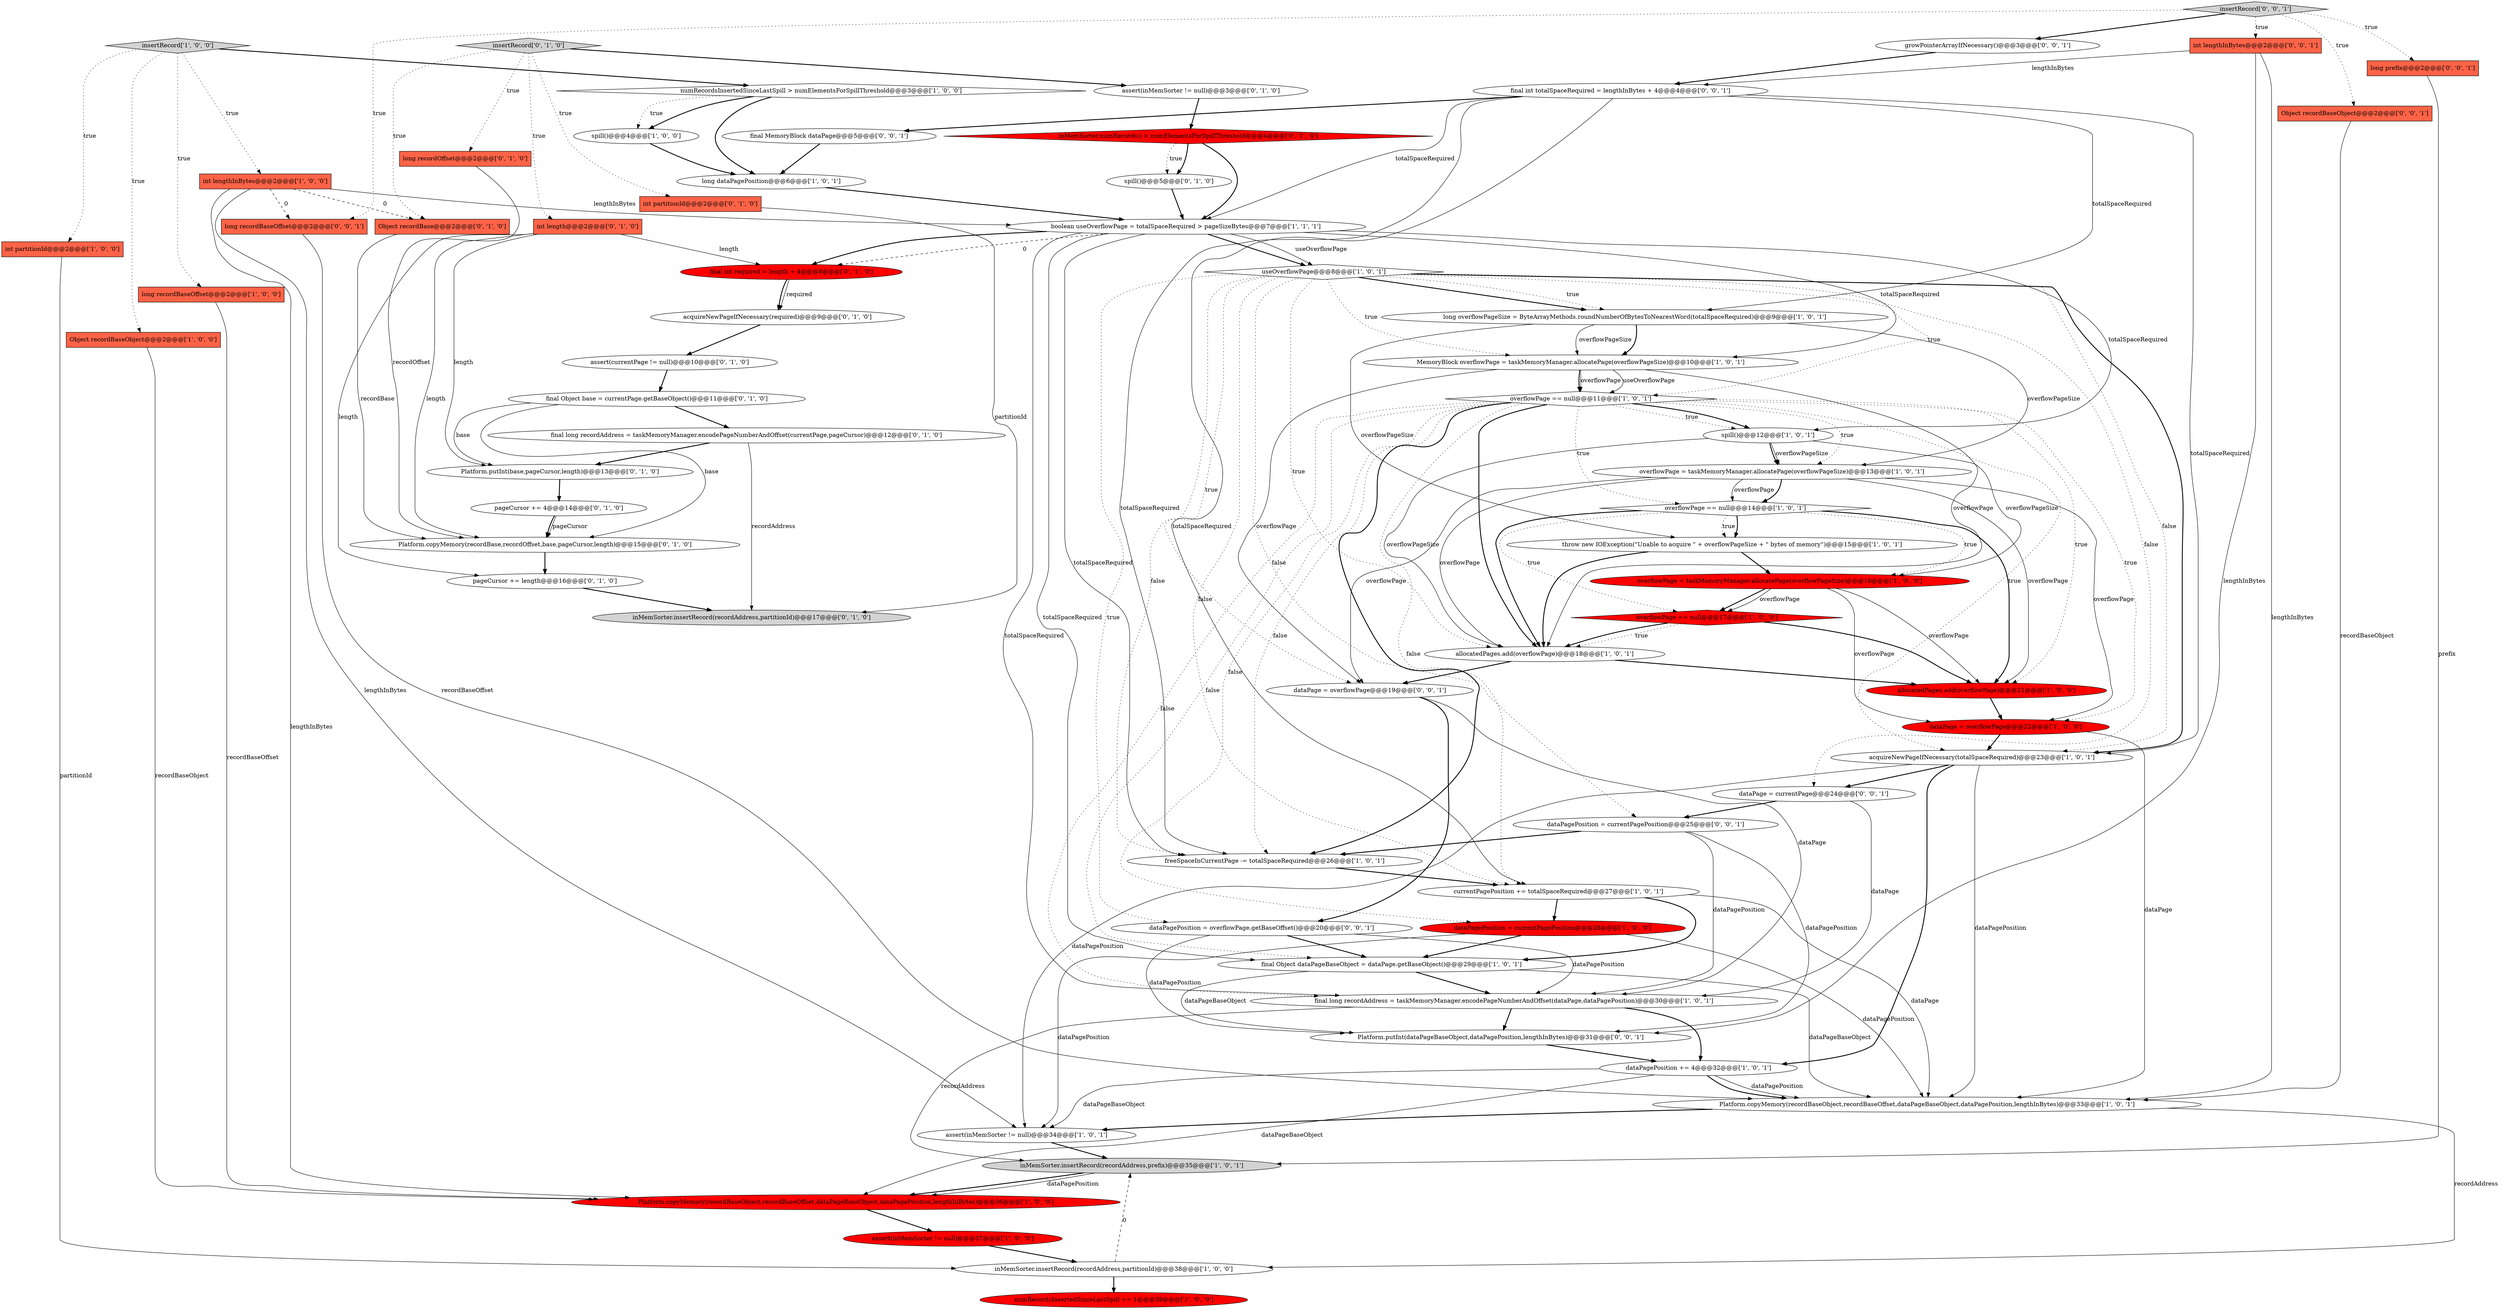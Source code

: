 digraph {
38 [style = filled, label = "long recordOffset@@@2@@@['0', '1', '0']", fillcolor = tomato, shape = box image = "AAA0AAABBB2BBB"];
65 [style = filled, label = "growPointerArrayIfNecessary()@@@3@@@['0', '0', '1']", fillcolor = white, shape = ellipse image = "AAA0AAABBB3BBB"];
31 [style = filled, label = "Platform.copyMemory(recordBaseObject,recordBaseOffset,dataPageBaseObject,dataPagePosition,lengthInBytes)@@@33@@@['1', '0', '1']", fillcolor = white, shape = ellipse image = "AAA0AAABBB1BBB"];
59 [style = filled, label = "long prefix@@@2@@@['0', '0', '1']", fillcolor = tomato, shape = box image = "AAA0AAABBB3BBB"];
64 [style = filled, label = "insertRecord['0', '0', '1']", fillcolor = lightgray, shape = diamond image = "AAA0AAABBB3BBB"];
18 [style = filled, label = "assert(inMemSorter != null)@@@37@@@['1', '0', '0']", fillcolor = red, shape = ellipse image = "AAA1AAABBB1BBB"];
24 [style = filled, label = "overflowPage == null@@@14@@@['1', '0', '1']", fillcolor = white, shape = diamond image = "AAA0AAABBB1BBB"];
7 [style = filled, label = "throw new IOException(\"Unable to acquire \" + overflowPageSize + \" bytes of memory\")@@@15@@@['1', '0', '1']", fillcolor = white, shape = ellipse image = "AAA0AAABBB1BBB"];
63 [style = filled, label = "dataPage = currentPage@@@24@@@['0', '0', '1']", fillcolor = white, shape = ellipse image = "AAA0AAABBB3BBB"];
57 [style = filled, label = "final MemoryBlock dataPage@@@5@@@['0', '0', '1']", fillcolor = white, shape = ellipse image = "AAA0AAABBB3BBB"];
5 [style = filled, label = "allocatedPages.add(overflowPage)@@@18@@@['1', '0', '1']", fillcolor = white, shape = ellipse image = "AAA0AAABBB1BBB"];
29 [style = filled, label = "long recordBaseOffset@@@2@@@['1', '0', '0']", fillcolor = tomato, shape = box image = "AAA0AAABBB1BBB"];
46 [style = filled, label = "int length@@@2@@@['0', '1', '0']", fillcolor = tomato, shape = box image = "AAA0AAABBB2BBB"];
35 [style = filled, label = "int lengthInBytes@@@2@@@['1', '0', '0']", fillcolor = tomato, shape = box image = "AAA1AAABBB1BBB"];
10 [style = filled, label = "MemoryBlock overflowPage = taskMemoryManager.allocatePage(overflowPageSize)@@@10@@@['1', '0', '1']", fillcolor = white, shape = ellipse image = "AAA0AAABBB1BBB"];
2 [style = filled, label = "Platform.copyMemory(recordBaseObject,recordBaseOffset,dataPageBaseObject,dataPagePosition,lengthInBytes)@@@36@@@['1', '0', '0']", fillcolor = red, shape = ellipse image = "AAA1AAABBB1BBB"];
55 [style = filled, label = "Platform.putInt(dataPageBaseObject,dataPagePosition,lengthInBytes)@@@31@@@['0', '0', '1']", fillcolor = white, shape = ellipse image = "AAA0AAABBB3BBB"];
60 [style = filled, label = "dataPagePosition = currentPagePosition@@@25@@@['0', '0', '1']", fillcolor = white, shape = ellipse image = "AAA0AAABBB3BBB"];
56 [style = filled, label = "Object recordBaseObject@@@2@@@['0', '0', '1']", fillcolor = tomato, shape = box image = "AAA0AAABBB3BBB"];
52 [style = filled, label = "inMemSorter.numRecords() > numElementsForSpillThreshold@@@4@@@['0', '1', '0']", fillcolor = red, shape = diamond image = "AAA1AAABBB2BBB"];
36 [style = filled, label = "pageCursor += length@@@16@@@['0', '1', '0']", fillcolor = white, shape = ellipse image = "AAA0AAABBB2BBB"];
66 [style = filled, label = "dataPage = overflowPage@@@19@@@['0', '0', '1']", fillcolor = white, shape = ellipse image = "AAA0AAABBB3BBB"];
27 [style = filled, label = "final Object dataPageBaseObject = dataPage.getBaseObject()@@@29@@@['1', '0', '1']", fillcolor = white, shape = ellipse image = "AAA0AAABBB1BBB"];
13 [style = filled, label = "inMemSorter.insertRecord(recordAddress,prefix)@@@35@@@['1', '0', '1']", fillcolor = lightgray, shape = ellipse image = "AAA0AAABBB1BBB"];
25 [style = filled, label = "long overflowPageSize = ByteArrayMethods.roundNumberOfBytesToNearestWord(totalSpaceRequired)@@@9@@@['1', '0', '1']", fillcolor = white, shape = ellipse image = "AAA0AAABBB1BBB"];
15 [style = filled, label = "acquireNewPageIfNecessary(totalSpaceRequired)@@@23@@@['1', '0', '1']", fillcolor = white, shape = ellipse image = "AAA0AAABBB1BBB"];
40 [style = filled, label = "assert(inMemSorter != null)@@@3@@@['0', '1', '0']", fillcolor = white, shape = ellipse image = "AAA0AAABBB2BBB"];
53 [style = filled, label = "final int required = length + 4@@@8@@@['0', '1', '0']", fillcolor = red, shape = ellipse image = "AAA1AAABBB2BBB"];
19 [style = filled, label = "useOverflowPage@@@8@@@['1', '0', '1']", fillcolor = white, shape = diamond image = "AAA0AAABBB1BBB"];
6 [style = filled, label = "dataPagePosition = currentPagePosition@@@28@@@['1', '0', '0']", fillcolor = red, shape = ellipse image = "AAA1AAABBB1BBB"];
3 [style = filled, label = "overflowPage = taskMemoryManager.allocatePage(overflowPageSize)@@@13@@@['1', '0', '1']", fillcolor = white, shape = ellipse image = "AAA0AAABBB1BBB"];
32 [style = filled, label = "overflowPage = taskMemoryManager.allocatePage(overflowPageSize)@@@16@@@['1', '0', '0']", fillcolor = red, shape = ellipse image = "AAA1AAABBB1BBB"];
26 [style = filled, label = "spill()@@@12@@@['1', '0', '1']", fillcolor = white, shape = ellipse image = "AAA0AAABBB1BBB"];
30 [style = filled, label = "spill()@@@4@@@['1', '0', '0']", fillcolor = white, shape = ellipse image = "AAA0AAABBB1BBB"];
61 [style = filled, label = "final int totalSpaceRequired = lengthInBytes + 4@@@4@@@['0', '0', '1']", fillcolor = white, shape = ellipse image = "AAA0AAABBB3BBB"];
42 [style = filled, label = "int partitionId@@@2@@@['0', '1', '0']", fillcolor = tomato, shape = box image = "AAA0AAABBB2BBB"];
4 [style = filled, label = "overflowPage == null@@@11@@@['1', '0', '1']", fillcolor = white, shape = diamond image = "AAA0AAABBB1BBB"];
39 [style = filled, label = "Platform.putInt(base,pageCursor,length)@@@13@@@['0', '1', '0']", fillcolor = white, shape = ellipse image = "AAA0AAABBB2BBB"];
20 [style = filled, label = "int partitionId@@@2@@@['1', '0', '0']", fillcolor = tomato, shape = box image = "AAA0AAABBB1BBB"];
14 [style = filled, label = "numRecordsInsertedSinceLastSpill > numElementsForSpillThreshold@@@3@@@['1', '0', '0']", fillcolor = white, shape = diamond image = "AAA0AAABBB1BBB"];
1 [style = filled, label = "allocatedPages.add(overflowPage)@@@21@@@['1', '0', '0']", fillcolor = red, shape = ellipse image = "AAA1AAABBB1BBB"];
37 [style = filled, label = "pageCursor += 4@@@14@@@['0', '1', '0']", fillcolor = white, shape = ellipse image = "AAA0AAABBB2BBB"];
41 [style = filled, label = "spill()@@@5@@@['0', '1', '0']", fillcolor = white, shape = ellipse image = "AAA0AAABBB2BBB"];
12 [style = filled, label = "assert(inMemSorter != null)@@@34@@@['1', '0', '1']", fillcolor = white, shape = ellipse image = "AAA0AAABBB1BBB"];
45 [style = filled, label = "inMemSorter.insertRecord(recordAddress,partitionId)@@@17@@@['0', '1', '0']", fillcolor = lightgray, shape = ellipse image = "AAA0AAABBB2BBB"];
0 [style = filled, label = "numRecordsInsertedSinceLastSpill += 1@@@39@@@['1', '0', '0']", fillcolor = red, shape = ellipse image = "AAA1AAABBB1BBB"];
28 [style = filled, label = "long dataPagePosition@@@6@@@['1', '0', '1']", fillcolor = white, shape = ellipse image = "AAA0AAABBB1BBB"];
54 [style = filled, label = "dataPagePosition = overflowPage.getBaseOffset()@@@20@@@['0', '0', '1']", fillcolor = white, shape = ellipse image = "AAA0AAABBB3BBB"];
22 [style = filled, label = "insertRecord['1', '0', '0']", fillcolor = lightgray, shape = diamond image = "AAA0AAABBB1BBB"];
49 [style = filled, label = "Object recordBase@@@2@@@['0', '1', '0']", fillcolor = tomato, shape = box image = "AAA1AAABBB2BBB"];
16 [style = filled, label = "inMemSorter.insertRecord(recordAddress,partitionId)@@@38@@@['1', '0', '0']", fillcolor = white, shape = ellipse image = "AAA0AAABBB1BBB"];
33 [style = filled, label = "currentPagePosition += totalSpaceRequired@@@27@@@['1', '0', '1']", fillcolor = white, shape = ellipse image = "AAA0AAABBB1BBB"];
11 [style = filled, label = "overflowPage == null@@@17@@@['1', '0', '0']", fillcolor = red, shape = diamond image = "AAA1AAABBB1BBB"];
43 [style = filled, label = "final Object base = currentPage.getBaseObject()@@@11@@@['0', '1', '0']", fillcolor = white, shape = ellipse image = "AAA0AAABBB2BBB"];
51 [style = filled, label = "insertRecord['0', '1', '0']", fillcolor = lightgray, shape = diamond image = "AAA0AAABBB2BBB"];
8 [style = filled, label = "dataPage = overflowPage@@@22@@@['1', '0', '0']", fillcolor = red, shape = ellipse image = "AAA1AAABBB1BBB"];
58 [style = filled, label = "int lengthInBytes@@@2@@@['0', '0', '1']", fillcolor = tomato, shape = box image = "AAA0AAABBB3BBB"];
23 [style = filled, label = "boolean useOverflowPage = totalSpaceRequired > pageSizeBytes@@@7@@@['1', '1', '1']", fillcolor = white, shape = ellipse image = "AAA0AAABBB1BBB"];
47 [style = filled, label = "final long recordAddress = taskMemoryManager.encodePageNumberAndOffset(currentPage,pageCursor)@@@12@@@['0', '1', '0']", fillcolor = white, shape = ellipse image = "AAA0AAABBB2BBB"];
44 [style = filled, label = "Platform.copyMemory(recordBase,recordOffset,base,pageCursor,length)@@@15@@@['0', '1', '0']", fillcolor = white, shape = ellipse image = "AAA0AAABBB2BBB"];
34 [style = filled, label = "final long recordAddress = taskMemoryManager.encodePageNumberAndOffset(dataPage,dataPagePosition)@@@30@@@['1', '0', '1']", fillcolor = white, shape = ellipse image = "AAA0AAABBB1BBB"];
62 [style = filled, label = "long recordBaseOffset@@@2@@@['0', '0', '1']", fillcolor = tomato, shape = box image = "AAA0AAABBB3BBB"];
9 [style = filled, label = "dataPagePosition += 4@@@32@@@['1', '0', '1']", fillcolor = white, shape = ellipse image = "AAA0AAABBB1BBB"];
21 [style = filled, label = "Object recordBaseObject@@@2@@@['1', '0', '0']", fillcolor = tomato, shape = box image = "AAA0AAABBB1BBB"];
48 [style = filled, label = "assert(currentPage != null)@@@10@@@['0', '1', '0']", fillcolor = white, shape = ellipse image = "AAA0AAABBB2BBB"];
17 [style = filled, label = "freeSpaceInCurrentPage -= totalSpaceRequired@@@26@@@['1', '0', '1']", fillcolor = white, shape = ellipse image = "AAA0AAABBB1BBB"];
50 [style = filled, label = "acquireNewPageIfNecessary(required)@@@9@@@['0', '1', '0']", fillcolor = white, shape = ellipse image = "AAA0AAABBB2BBB"];
19->10 [style = dotted, label="true"];
10->5 [style = solid, label="overflowPage"];
16->13 [style = dashed, label="0"];
7->32 [style = bold, label=""];
19->33 [style = dotted, label="false"];
16->0 [style = bold, label=""];
54->27 [style = bold, label=""];
26->32 [style = solid, label="overflowPageSize"];
34->9 [style = bold, label=""];
3->24 [style = bold, label=""];
4->1 [style = dotted, label="true"];
19->63 [style = dotted, label="false"];
3->66 [style = solid, label="overflowPage"];
25->10 [style = solid, label="overflowPageSize"];
62->31 [style = solid, label="recordBaseOffset"];
14->28 [style = bold, label=""];
3->8 [style = solid, label="overflowPage"];
61->57 [style = bold, label=""];
25->3 [style = solid, label="overflowPageSize"];
10->66 [style = solid, label="overflowPage"];
30->28 [style = bold, label=""];
46->36 [style = solid, label="length"];
48->43 [style = bold, label=""];
51->42 [style = dotted, label="true"];
61->23 [style = solid, label="totalSpaceRequired"];
61->33 [style = solid, label="totalSpaceRequired"];
61->15 [style = solid, label="totalSpaceRequired"];
35->12 [style = solid, label="lengthInBytes"];
58->31 [style = solid, label="lengthInBytes"];
22->35 [style = dotted, label="true"];
25->10 [style = bold, label=""];
4->24 [style = dotted, label="true"];
19->15 [style = bold, label=""];
32->11 [style = bold, label=""];
46->53 [style = solid, label="length"];
60->17 [style = bold, label=""];
37->44 [style = solid, label="pageCursor"];
10->4 [style = solid, label="overflowPage"];
25->7 [style = solid, label="overflowPageSize"];
22->29 [style = dotted, label="true"];
52->23 [style = bold, label=""];
35->49 [style = dashed, label="0"];
53->50 [style = solid, label="required"];
14->30 [style = bold, label=""];
64->62 [style = dotted, label="true"];
40->52 [style = bold, label=""];
19->54 [style = dotted, label="true"];
2->18 [style = bold, label=""];
11->5 [style = dotted, label="true"];
47->39 [style = bold, label=""];
54->55 [style = solid, label="dataPagePosition"];
15->12 [style = solid, label="dataPagePosition"];
59->13 [style = solid, label="prefix"];
33->27 [style = bold, label=""];
19->25 [style = bold, label=""];
24->5 [style = bold, label=""];
66->54 [style = bold, label=""];
35->62 [style = dashed, label="0"];
6->31 [style = solid, label="dataPagePosition"];
4->27 [style = dotted, label="false"];
23->10 [style = solid, label="totalSpaceRequired"];
23->34 [style = solid, label="totalSpaceRequired"];
5->1 [style = bold, label=""];
7->5 [style = bold, label=""];
49->44 [style = solid, label="recordBase"];
22->20 [style = dotted, label="true"];
43->47 [style = bold, label=""];
35->2 [style = solid, label="lengthInBytes"];
19->4 [style = dotted, label="true"];
15->9 [style = bold, label=""];
46->44 [style = solid, label="length"];
52->41 [style = dotted, label="true"];
65->61 [style = bold, label=""];
42->45 [style = solid, label="partitionId"];
22->14 [style = bold, label=""];
24->7 [style = bold, label=""];
24->7 [style = dotted, label="true"];
4->26 [style = dotted, label="true"];
55->9 [style = bold, label=""];
56->31 [style = solid, label="recordBaseObject"];
21->2 [style = solid, label="recordBaseObject"];
39->37 [style = bold, label=""];
22->21 [style = dotted, label="true"];
24->32 [style = dotted, label="true"];
1->8 [style = bold, label=""];
8->15 [style = bold, label=""];
4->17 [style = bold, label=""];
10->4 [style = solid, label="useOverflowPage"];
9->31 [style = bold, label=""];
26->3 [style = bold, label=""];
47->45 [style = solid, label="recordAddress"];
52->41 [style = bold, label=""];
60->55 [style = solid, label="dataPagePosition"];
51->49 [style = dotted, label="true"];
9->31 [style = solid, label="dataPagePosition"];
34->55 [style = bold, label=""];
19->17 [style = dotted, label="false"];
29->2 [style = solid, label="recordBaseOffset"];
35->23 [style = solid, label="lengthInBytes"];
4->15 [style = dotted, label="true"];
50->48 [style = bold, label=""];
32->11 [style = solid, label="overflowPage"];
66->34 [style = solid, label="dataPage"];
33->31 [style = solid, label="dataPage"];
4->17 [style = dotted, label="false"];
31->12 [style = bold, label=""];
9->2 [style = solid, label="dataPageBaseObject"];
53->50 [style = bold, label=""];
24->11 [style = dotted, label="true"];
14->30 [style = dotted, label="true"];
64->56 [style = dotted, label="true"];
11->5 [style = bold, label=""];
6->27 [style = bold, label=""];
3->24 [style = solid, label="overflowPage"];
12->13 [style = bold, label=""];
51->40 [style = bold, label=""];
4->3 [style = dotted, label="true"];
19->66 [style = dotted, label="true"];
27->34 [style = bold, label=""];
63->60 [style = bold, label=""];
28->23 [style = bold, label=""];
23->19 [style = bold, label=""];
64->65 [style = bold, label=""];
34->13 [style = solid, label="recordAddress"];
37->44 [style = bold, label=""];
19->5 [style = dotted, label="true"];
8->31 [style = solid, label="dataPage"];
23->19 [style = solid, label="useOverflowPage"];
63->34 [style = solid, label="dataPage"];
23->17 [style = solid, label="totalSpaceRequired"];
32->8 [style = solid, label="overflowPage"];
4->34 [style = dotted, label="false"];
24->1 [style = bold, label=""];
4->5 [style = bold, label=""];
13->2 [style = bold, label=""];
18->16 [style = bold, label=""];
26->5 [style = solid, label="overflowPageSize"];
13->2 [style = solid, label="dataPagePosition"];
58->55 [style = solid, label="lengthInBytes"];
23->53 [style = dashed, label="0"];
19->25 [style = dotted, label="true"];
23->26 [style = solid, label="totalSpaceRequired"];
44->36 [style = bold, label=""];
3->5 [style = solid, label="overflowPage"];
11->1 [style = bold, label=""];
57->28 [style = bold, label=""];
60->34 [style = solid, label="dataPagePosition"];
19->60 [style = dotted, label="false"];
33->6 [style = bold, label=""];
19->15 [style = dotted, label="false"];
32->1 [style = solid, label="overflowPage"];
4->8 [style = dotted, label="true"];
4->26 [style = bold, label=""];
43->39 [style = solid, label="base"];
64->58 [style = dotted, label="true"];
17->33 [style = bold, label=""];
5->66 [style = bold, label=""];
58->61 [style = solid, label="lengthInBytes"];
61->17 [style = solid, label="totalSpaceRequired"];
4->6 [style = dotted, label="false"];
3->1 [style = solid, label="overflowPage"];
9->12 [style = solid, label="dataPageBaseObject"];
31->16 [style = solid, label="recordAddress"];
27->31 [style = solid, label="dataPageBaseObject"];
51->38 [style = dotted, label="true"];
20->16 [style = solid, label="partitionId"];
64->59 [style = dotted, label="true"];
6->12 [style = solid, label="dataPagePosition"];
54->34 [style = solid, label="dataPagePosition"];
46->39 [style = solid, label="length"];
15->31 [style = solid, label="dataPagePosition"];
10->4 [style = bold, label=""];
4->33 [style = dotted, label="false"];
23->53 [style = bold, label=""];
38->44 [style = solid, label="recordOffset"];
36->45 [style = bold, label=""];
41->23 [style = bold, label=""];
27->55 [style = solid, label="dataPageBaseObject"];
15->63 [style = bold, label=""];
43->44 [style = solid, label="base"];
26->3 [style = solid, label="overflowPageSize"];
51->46 [style = dotted, label="true"];
61->25 [style = solid, label="totalSpaceRequired"];
23->27 [style = solid, label="totalSpaceRequired"];
}
